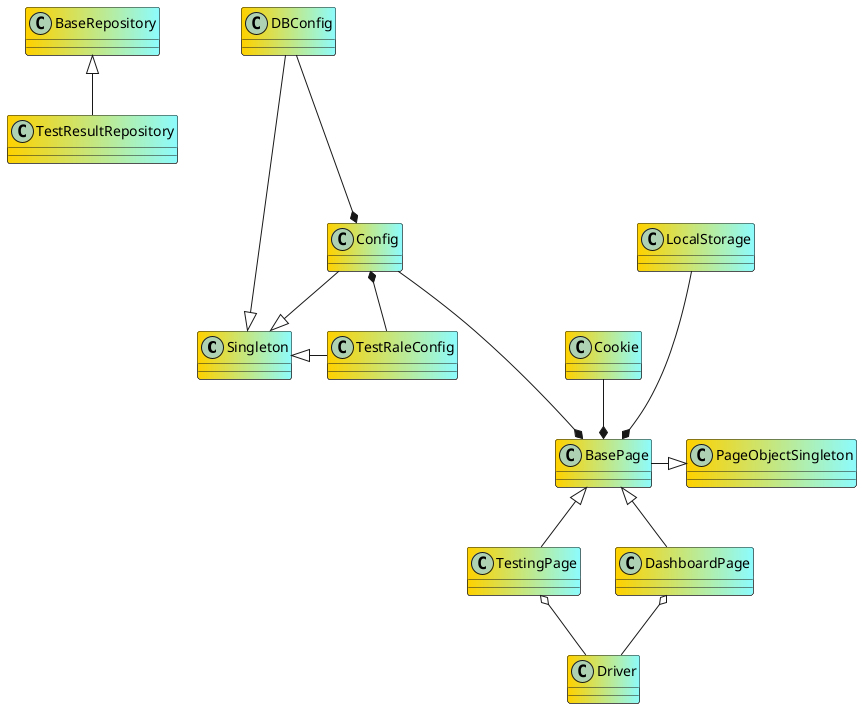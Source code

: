 @startuml
skinparam ClassBackgroundColor #ffd200|8cfcff
class Singleton {}
class BasePage {}
class DashboardPage {}
class TestingPage {}
class Cookie {}
class LocalStorage {}
class TestResultRepository {}
class BaseRepository {}
class Config {}
class DBConfig {}
class TestRaleConfig {}
class Driver {}
class PageObjectSingleton {}
BasePage -right-|> PageObjectSingleton
DashboardPage -up-|> BasePage
TestingPage -up-|> BasePage
Config -down-|> Singleton
DBConfig -down-|> Singleton
TestRaleConfig -left-|> Singleton
Cookie -down-* BasePage
LocalStorage -down--* BasePage
Config -down--* BasePage
TestRaleConfig -left-* Config
DBConfig -down--* Config
Driver -up-o DashboardPage
Driver -up-o TestingPage
TestResultRepository -up-|> BaseRepository
@enduml